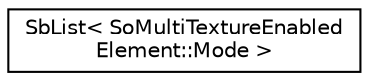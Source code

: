 digraph "Graphical Class Hierarchy"
{
 // LATEX_PDF_SIZE
  edge [fontname="Helvetica",fontsize="10",labelfontname="Helvetica",labelfontsize="10"];
  node [fontname="Helvetica",fontsize="10",shape=record];
  rankdir="LR";
  Node0 [label="SbList\< SoMultiTextureEnabled\lElement::Mode \>",height=0.2,width=0.4,color="black", fillcolor="white", style="filled",URL="$classSbList.html",tooltip=" "];
}

